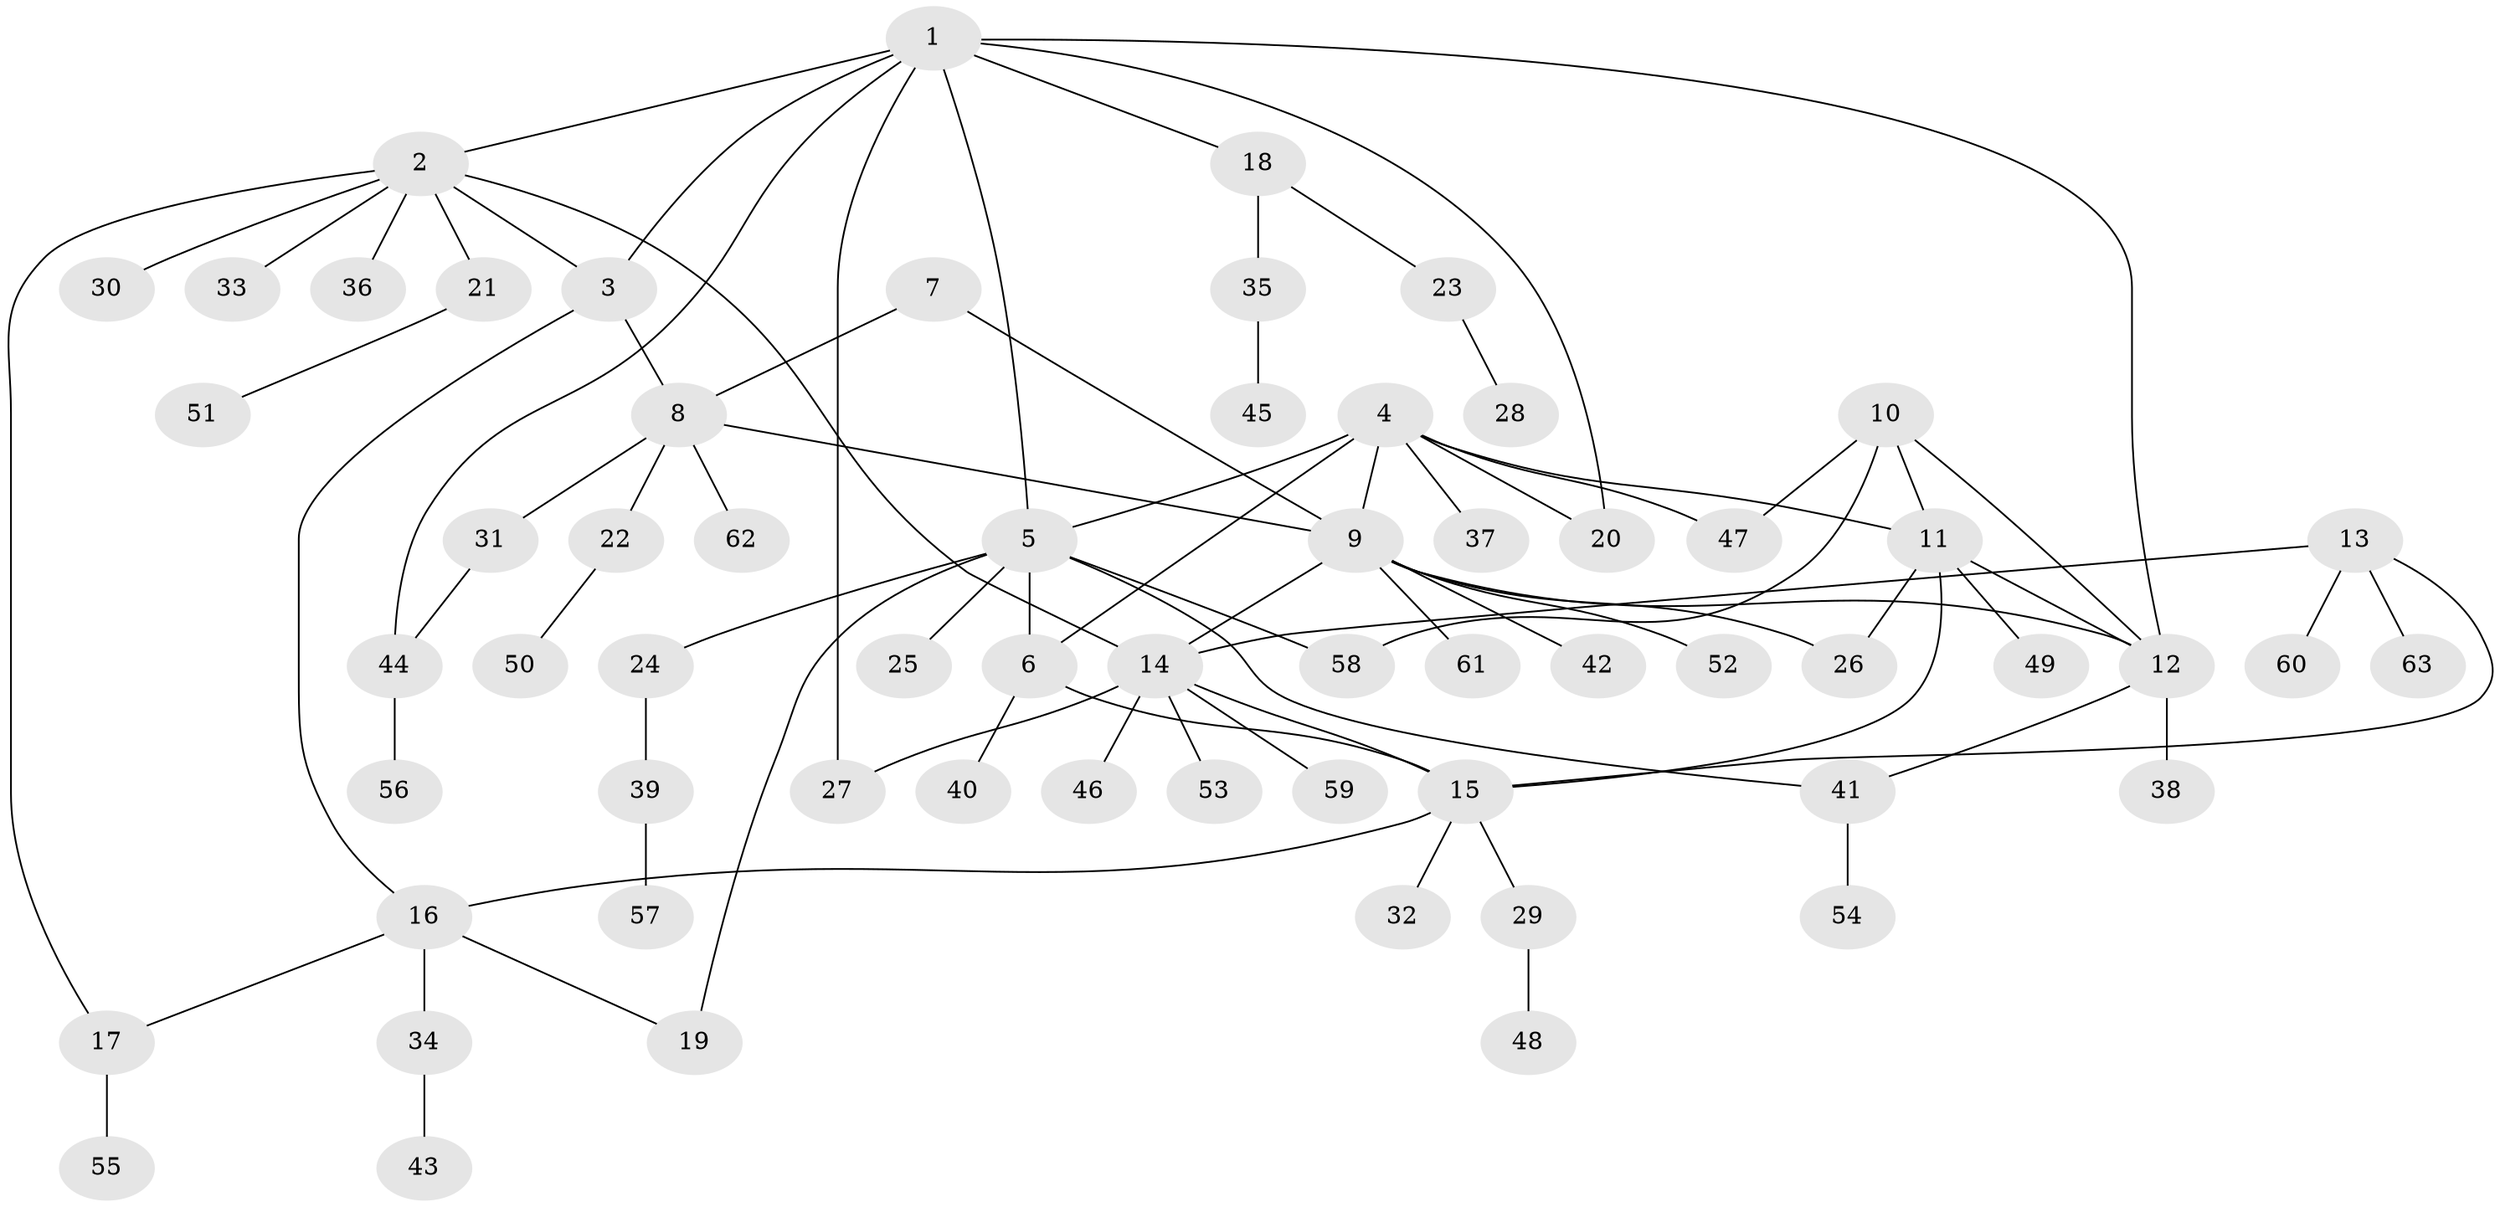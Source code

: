 // coarse degree distribution, {13: 0.022222222222222223, 7: 0.08888888888888889, 10: 0.022222222222222223, 8: 0.044444444444444446, 3: 0.06666666666666667, 2: 0.26666666666666666, 5: 0.022222222222222223, 1: 0.4666666666666667}
// Generated by graph-tools (version 1.1) at 2025/24/03/03/25 07:24:16]
// undirected, 63 vertices, 83 edges
graph export_dot {
graph [start="1"]
  node [color=gray90,style=filled];
  1;
  2;
  3;
  4;
  5;
  6;
  7;
  8;
  9;
  10;
  11;
  12;
  13;
  14;
  15;
  16;
  17;
  18;
  19;
  20;
  21;
  22;
  23;
  24;
  25;
  26;
  27;
  28;
  29;
  30;
  31;
  32;
  33;
  34;
  35;
  36;
  37;
  38;
  39;
  40;
  41;
  42;
  43;
  44;
  45;
  46;
  47;
  48;
  49;
  50;
  51;
  52;
  53;
  54;
  55;
  56;
  57;
  58;
  59;
  60;
  61;
  62;
  63;
  1 -- 2;
  1 -- 3;
  1 -- 5;
  1 -- 12;
  1 -- 18;
  1 -- 20;
  1 -- 27;
  1 -- 44;
  2 -- 3;
  2 -- 14;
  2 -- 17;
  2 -- 21;
  2 -- 30;
  2 -- 33;
  2 -- 36;
  3 -- 8;
  3 -- 16;
  4 -- 5;
  4 -- 6;
  4 -- 9;
  4 -- 11;
  4 -- 20;
  4 -- 37;
  4 -- 47;
  5 -- 6;
  5 -- 19;
  5 -- 24;
  5 -- 25;
  5 -- 41;
  5 -- 58;
  6 -- 15;
  6 -- 40;
  7 -- 8;
  7 -- 9;
  8 -- 9;
  8 -- 22;
  8 -- 31;
  8 -- 62;
  9 -- 12;
  9 -- 14;
  9 -- 26;
  9 -- 42;
  9 -- 52;
  9 -- 61;
  10 -- 11;
  10 -- 12;
  10 -- 47;
  10 -- 58;
  11 -- 12;
  11 -- 15;
  11 -- 26;
  11 -- 49;
  12 -- 38;
  12 -- 41;
  13 -- 14;
  13 -- 15;
  13 -- 60;
  13 -- 63;
  14 -- 15;
  14 -- 27;
  14 -- 46;
  14 -- 53;
  14 -- 59;
  15 -- 16;
  15 -- 29;
  15 -- 32;
  16 -- 17;
  16 -- 19;
  16 -- 34;
  17 -- 55;
  18 -- 23;
  18 -- 35;
  21 -- 51;
  22 -- 50;
  23 -- 28;
  24 -- 39;
  29 -- 48;
  31 -- 44;
  34 -- 43;
  35 -- 45;
  39 -- 57;
  41 -- 54;
  44 -- 56;
}
